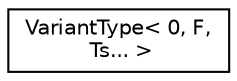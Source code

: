 digraph "类继承关系图"
{
 // INTERACTIVE_SVG=YES
 // LATEX_PDF_SIZE
  edge [fontname="Helvetica",fontsize="10",labelfontname="Helvetica",labelfontsize="10"];
  node [fontname="Helvetica",fontsize="10",shape=record];
  rankdir="LR";
  Node0 [label="VariantType\< 0, F,\l Ts... \>",height=0.2,width=0.4,color="black", fillcolor="white", style="filled",URL="$d6/dd8/struct_variant_type_3_010_00_01_f_00_01_ts_8_8_8_01_4.html",tooltip="specialization to stop the recursion when arrived at index 0 and type F"];
}
